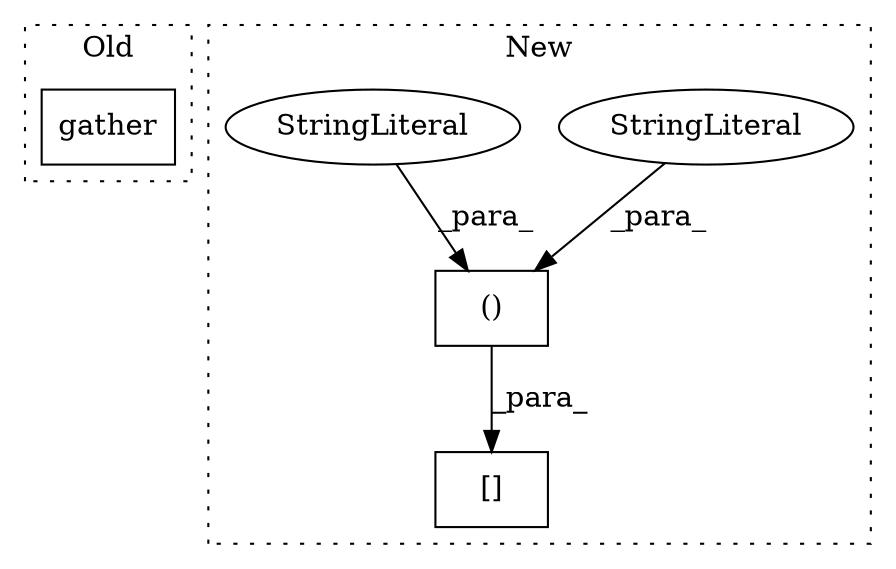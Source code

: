 digraph G {
subgraph cluster0 {
1 [label="gather" a="32" s="3826,3837" l="7,1" shape="box"];
label = "Old";
style="dotted";
}
subgraph cluster1 {
2 [label="[]" a="2" s="4108,4201" l="14,2" shape="box"];
3 [label="()" a="106" s="4122" l="79" shape="box"];
4 [label="StringLiteral" a="45" s="4185" l="16" shape="ellipse"];
5 [label="StringLiteral" a="45" s="4156" l="16" shape="ellipse"];
label = "New";
style="dotted";
}
3 -> 2 [label="_para_"];
4 -> 3 [label="_para_"];
5 -> 3 [label="_para_"];
}